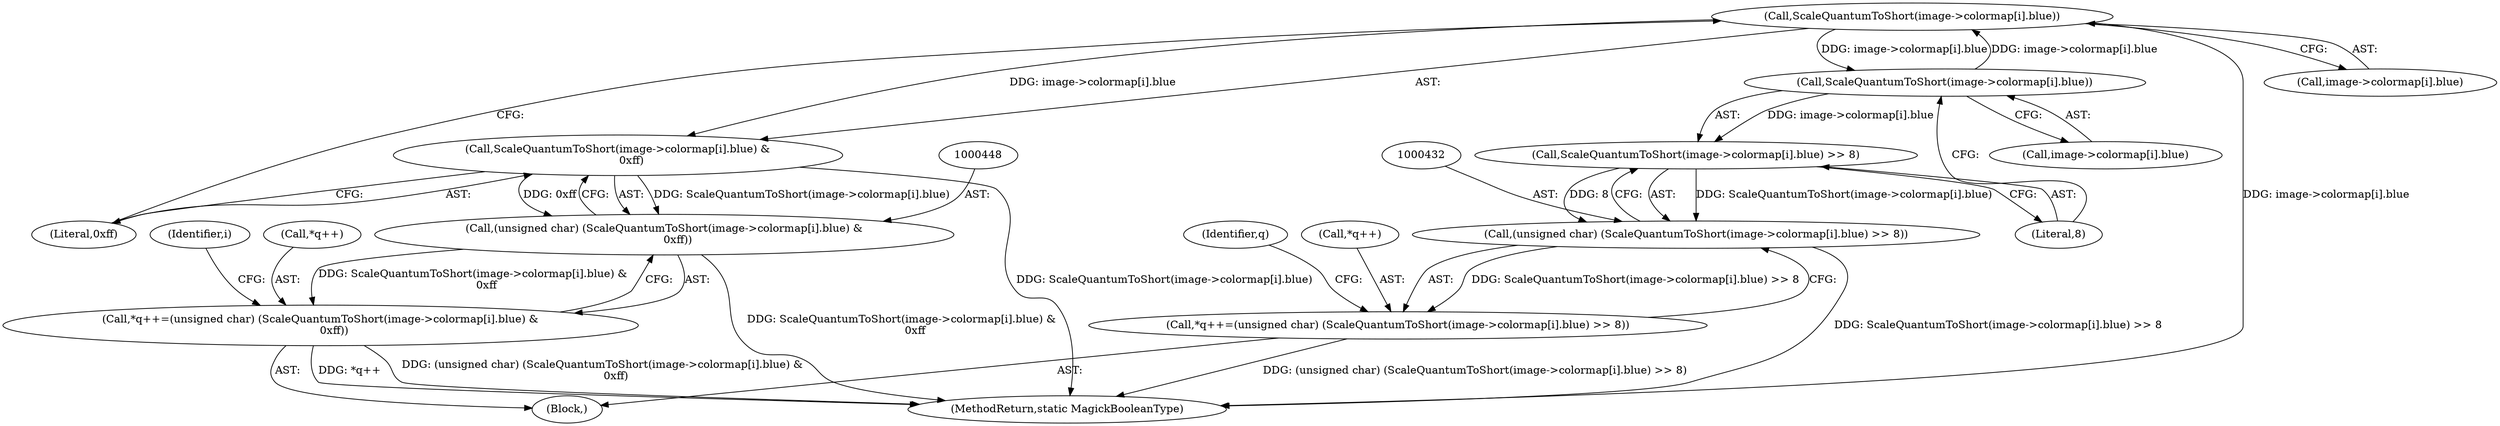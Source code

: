 digraph "0_ImageMagick_6233ef75bb973745ab1092b59aea8fe316f09074@array" {
"1000450" [label="(Call,ScaleQuantumToShort(image->colormap[i].blue))"];
"1000434" [label="(Call,ScaleQuantumToShort(image->colormap[i].blue))"];
"1000450" [label="(Call,ScaleQuantumToShort(image->colormap[i].blue))"];
"1000433" [label="(Call,ScaleQuantumToShort(image->colormap[i].blue) >> 8)"];
"1000431" [label="(Call,(unsigned char) (ScaleQuantumToShort(image->colormap[i].blue) >> 8))"];
"1000427" [label="(Call,*q++=(unsigned char) (ScaleQuantumToShort(image->colormap[i].blue) >> 8))"];
"1000449" [label="(Call,ScaleQuantumToShort(image->colormap[i].blue) &\n        0xff)"];
"1000447" [label="(Call,(unsigned char) (ScaleQuantumToShort(image->colormap[i].blue) &\n        0xff))"];
"1000443" [label="(Call,*q++=(unsigned char) (ScaleQuantumToShort(image->colormap[i].blue) &\n        0xff))"];
"1000431" [label="(Call,(unsigned char) (ScaleQuantumToShort(image->colormap[i].blue) >> 8))"];
"1000458" [label="(Literal,0xff)"];
"1000446" [label="(Identifier,q)"];
"1000442" [label="(Literal,8)"];
"1000447" [label="(Call,(unsigned char) (ScaleQuantumToShort(image->colormap[i].blue) &\n        0xff))"];
"1000434" [label="(Call,ScaleQuantumToShort(image->colormap[i].blue))"];
"1000443" [label="(Call,*q++=(unsigned char) (ScaleQuantumToShort(image->colormap[i].blue) &\n        0xff))"];
"1000450" [label="(Call,ScaleQuantumToShort(image->colormap[i].blue))"];
"1000433" [label="(Call,ScaleQuantumToShort(image->colormap[i].blue) >> 8)"];
"1000362" [label="(Block,)"];
"1000361" [label="(Identifier,i)"];
"1000427" [label="(Call,*q++=(unsigned char) (ScaleQuantumToShort(image->colormap[i].blue) >> 8))"];
"1000451" [label="(Call,image->colormap[i].blue)"];
"1000435" [label="(Call,image->colormap[i].blue)"];
"1000444" [label="(Call,*q++)"];
"1000449" [label="(Call,ScaleQuantumToShort(image->colormap[i].blue) &\n        0xff)"];
"1000583" [label="(MethodReturn,static MagickBooleanType)"];
"1000428" [label="(Call,*q++)"];
"1000450" -> "1000449"  [label="AST: "];
"1000450" -> "1000451"  [label="CFG: "];
"1000451" -> "1000450"  [label="AST: "];
"1000458" -> "1000450"  [label="CFG: "];
"1000450" -> "1000583"  [label="DDG: image->colormap[i].blue"];
"1000450" -> "1000434"  [label="DDG: image->colormap[i].blue"];
"1000450" -> "1000449"  [label="DDG: image->colormap[i].blue"];
"1000434" -> "1000450"  [label="DDG: image->colormap[i].blue"];
"1000434" -> "1000433"  [label="AST: "];
"1000434" -> "1000435"  [label="CFG: "];
"1000435" -> "1000434"  [label="AST: "];
"1000442" -> "1000434"  [label="CFG: "];
"1000434" -> "1000433"  [label="DDG: image->colormap[i].blue"];
"1000433" -> "1000431"  [label="AST: "];
"1000433" -> "1000442"  [label="CFG: "];
"1000442" -> "1000433"  [label="AST: "];
"1000431" -> "1000433"  [label="CFG: "];
"1000433" -> "1000431"  [label="DDG: ScaleQuantumToShort(image->colormap[i].blue)"];
"1000433" -> "1000431"  [label="DDG: 8"];
"1000431" -> "1000427"  [label="AST: "];
"1000432" -> "1000431"  [label="AST: "];
"1000427" -> "1000431"  [label="CFG: "];
"1000431" -> "1000583"  [label="DDG: ScaleQuantumToShort(image->colormap[i].blue) >> 8"];
"1000431" -> "1000427"  [label="DDG: ScaleQuantumToShort(image->colormap[i].blue) >> 8"];
"1000427" -> "1000362"  [label="AST: "];
"1000428" -> "1000427"  [label="AST: "];
"1000446" -> "1000427"  [label="CFG: "];
"1000427" -> "1000583"  [label="DDG: (unsigned char) (ScaleQuantumToShort(image->colormap[i].blue) >> 8)"];
"1000449" -> "1000447"  [label="AST: "];
"1000449" -> "1000458"  [label="CFG: "];
"1000458" -> "1000449"  [label="AST: "];
"1000447" -> "1000449"  [label="CFG: "];
"1000449" -> "1000583"  [label="DDG: ScaleQuantumToShort(image->colormap[i].blue)"];
"1000449" -> "1000447"  [label="DDG: ScaleQuantumToShort(image->colormap[i].blue)"];
"1000449" -> "1000447"  [label="DDG: 0xff"];
"1000447" -> "1000443"  [label="AST: "];
"1000448" -> "1000447"  [label="AST: "];
"1000443" -> "1000447"  [label="CFG: "];
"1000447" -> "1000583"  [label="DDG: ScaleQuantumToShort(image->colormap[i].blue) &\n        0xff"];
"1000447" -> "1000443"  [label="DDG: ScaleQuantumToShort(image->colormap[i].blue) &\n        0xff"];
"1000443" -> "1000362"  [label="AST: "];
"1000444" -> "1000443"  [label="AST: "];
"1000361" -> "1000443"  [label="CFG: "];
"1000443" -> "1000583"  [label="DDG: (unsigned char) (ScaleQuantumToShort(image->colormap[i].blue) &\n        0xff)"];
"1000443" -> "1000583"  [label="DDG: *q++"];
}
